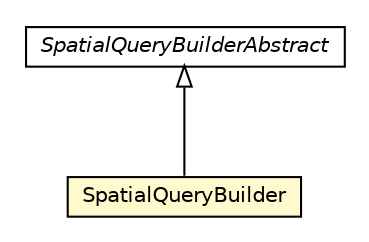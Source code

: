 #!/usr/local/bin/dot
#
# Class diagram 
# Generated by UMLGraph version R5_6-24-gf6e263 (http://www.umlgraph.org/)
#

digraph G {
	edge [fontname="Helvetica",fontsize=10,labelfontname="Helvetica",labelfontsize=10];
	node [fontname="Helvetica",fontsize=10,shape=plaintext];
	nodesep=0.25;
	ranksep=0.5;
	// com.orientechnologies.spatial.strategy.SpatialQueryBuilder
	c7863875 [label=<<table title="com.orientechnologies.spatial.strategy.SpatialQueryBuilder" border="0" cellborder="1" cellspacing="0" cellpadding="2" port="p" bgcolor="lemonChiffon" href="./SpatialQueryBuilder.html">
		<tr><td><table border="0" cellspacing="0" cellpadding="1">
<tr><td align="center" balign="center"> SpatialQueryBuilder </td></tr>
		</table></td></tr>
		</table>>, URL="./SpatialQueryBuilder.html", fontname="Helvetica", fontcolor="black", fontsize=10.0];
	// com.orientechnologies.spatial.strategy.SpatialQueryBuilderAbstract
	c7863881 [label=<<table title="com.orientechnologies.spatial.strategy.SpatialQueryBuilderAbstract" border="0" cellborder="1" cellspacing="0" cellpadding="2" port="p" href="./SpatialQueryBuilderAbstract.html">
		<tr><td><table border="0" cellspacing="0" cellpadding="1">
<tr><td align="center" balign="center"><font face="Helvetica-Oblique"> SpatialQueryBuilderAbstract </font></td></tr>
		</table></td></tr>
		</table>>, URL="./SpatialQueryBuilderAbstract.html", fontname="Helvetica", fontcolor="black", fontsize=10.0];
	//com.orientechnologies.spatial.strategy.SpatialQueryBuilder extends com.orientechnologies.spatial.strategy.SpatialQueryBuilderAbstract
	c7863881:p -> c7863875:p [dir=back,arrowtail=empty];
}

